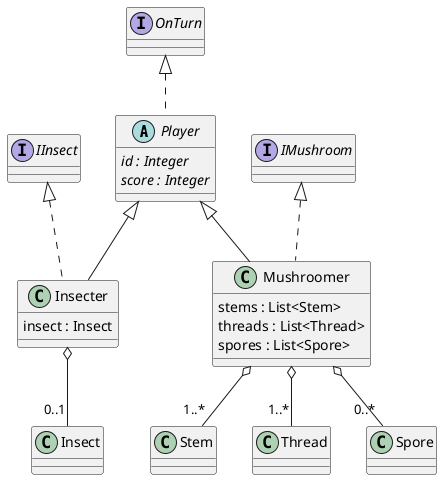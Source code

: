 @startuml player

abstract class Player implements OnTurn{
    {abstract} id : Integer
    {abstract} score : Integer
}

Insecter o-- "0..1" Insect
class Insecter extends Player implements IInsect{
    insect : Insect
}

Mushroomer o-- "1..*" Stem
Mushroomer o-- "1..*" Thread
Mushroomer o-- "0..*" Spore
class Mushroomer extends Player implements IMushroom{
    stems : List<Stem>
    threads : List<Thread>
    spores : List<Spore>
}

@enduml